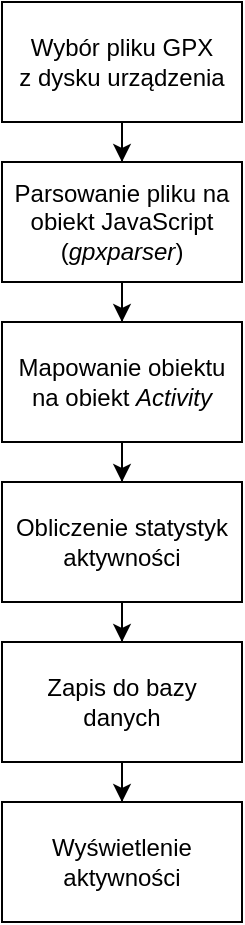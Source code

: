<mxfile version="15.8.6" type="device"><diagram id="tu_qlVPB9KnbnzzkYwl8" name="Page-1"><mxGraphModel dx="1379" dy="556" grid="1" gridSize="10" guides="1" tooltips="1" connect="1" arrows="1" fold="1" page="1" pageScale="1" pageWidth="850" pageHeight="1100" math="0" shadow="0"><root><mxCell id="0"/><mxCell id="1" parent="0"/><mxCell id="UYSLL6cZhs2p-mBrpGoI-3" style="edgeStyle=orthogonalEdgeStyle;rounded=0;orthogonalLoop=1;jettySize=auto;html=1;" edge="1" parent="1" source="leUduyrzDvYOqdc1nrXo-1" target="leUduyrzDvYOqdc1nrXo-7"><mxGeometry relative="1" as="geometry"/></mxCell><mxCell id="leUduyrzDvYOqdc1nrXo-1" value="Wybór pliku GPX&lt;br&gt;z dysku urządzenia" style="rounded=0;whiteSpace=wrap;html=1;" parent="1" vertex="1"><mxGeometry x="10" y="10" width="120" height="60" as="geometry"/></mxCell><mxCell id="UYSLL6cZhs2p-mBrpGoI-2" style="edgeStyle=orthogonalEdgeStyle;rounded=0;orthogonalLoop=1;jettySize=auto;html=1;" edge="1" parent="1" source="leUduyrzDvYOqdc1nrXo-7" target="leUduyrzDvYOqdc1nrXo-8"><mxGeometry relative="1" as="geometry"/></mxCell><mxCell id="leUduyrzDvYOqdc1nrXo-7" value="Parsowanie pliku na obiekt JavaScript (&lt;i&gt;gpxparser&lt;/i&gt;)" style="rounded=0;whiteSpace=wrap;html=1;" parent="1" vertex="1"><mxGeometry x="10" y="90" width="120" height="60" as="geometry"/></mxCell><mxCell id="UYSLL6cZhs2p-mBrpGoI-1" style="edgeStyle=orthogonalEdgeStyle;rounded=0;orthogonalLoop=1;jettySize=auto;html=1;entryX=0.5;entryY=0;entryDx=0;entryDy=0;" edge="1" parent="1" source="leUduyrzDvYOqdc1nrXo-8" target="leUduyrzDvYOqdc1nrXo-14"><mxGeometry relative="1" as="geometry"/></mxCell><mxCell id="leUduyrzDvYOqdc1nrXo-8" value="Mapowanie obiektu na obiekt &lt;i&gt;Activity&lt;/i&gt;" style="rounded=0;whiteSpace=wrap;html=1;" parent="1" vertex="1"><mxGeometry x="10" y="170" width="120" height="60" as="geometry"/></mxCell><mxCell id="leUduyrzDvYOqdc1nrXo-13" style="edgeStyle=orthogonalEdgeStyle;rounded=0;orthogonalLoop=1;jettySize=auto;html=1;" parent="1" source="leUduyrzDvYOqdc1nrXo-10" target="leUduyrzDvYOqdc1nrXo-12" edge="1"><mxGeometry relative="1" as="geometry"/></mxCell><mxCell id="leUduyrzDvYOqdc1nrXo-10" value="Zapis do bazy&lt;br&gt;danych" style="rounded=0;whiteSpace=wrap;html=1;" parent="1" vertex="1"><mxGeometry x="10" y="330" width="120" height="60" as="geometry"/></mxCell><mxCell id="leUduyrzDvYOqdc1nrXo-12" value="Wyświetlenie aktywności" style="rounded=0;whiteSpace=wrap;html=1;" parent="1" vertex="1"><mxGeometry x="10" y="410" width="120" height="60" as="geometry"/></mxCell><mxCell id="leUduyrzDvYOqdc1nrXo-15" style="edgeStyle=orthogonalEdgeStyle;rounded=0;orthogonalLoop=1;jettySize=auto;html=1;" parent="1" source="leUduyrzDvYOqdc1nrXo-14" target="leUduyrzDvYOqdc1nrXo-10" edge="1"><mxGeometry relative="1" as="geometry"/></mxCell><mxCell id="leUduyrzDvYOqdc1nrXo-14" value="Obliczenie statystyk aktywności" style="rounded=0;whiteSpace=wrap;html=1;" parent="1" vertex="1"><mxGeometry x="10" y="250" width="120" height="60" as="geometry"/></mxCell></root></mxGraphModel></diagram></mxfile>